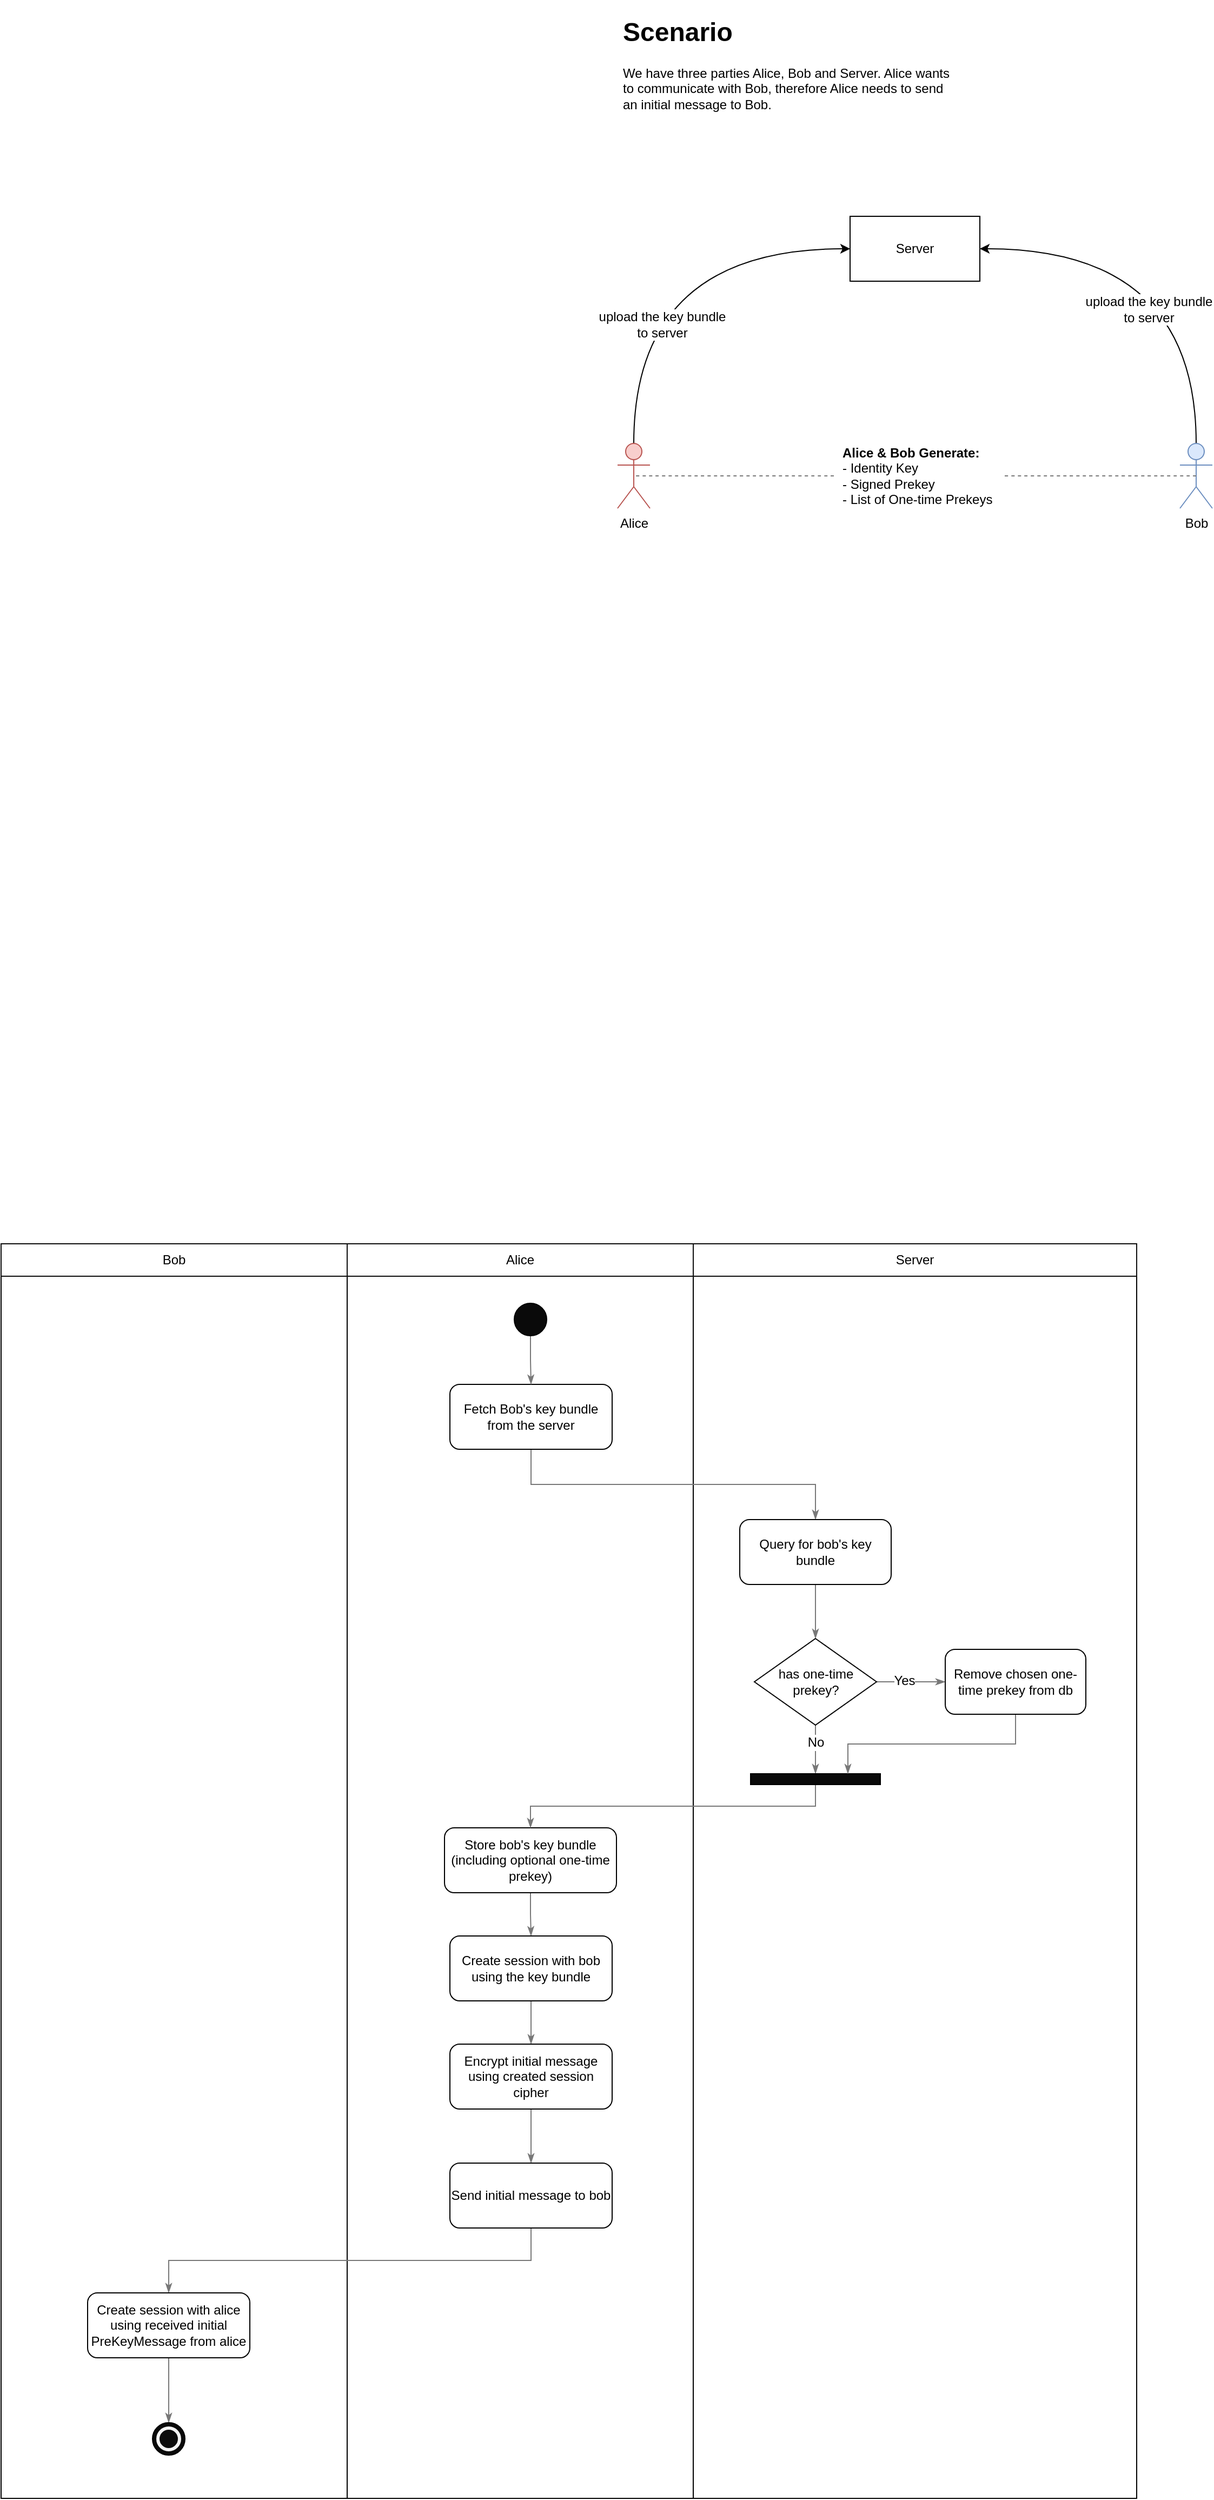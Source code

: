 <mxfile version="10.7.2" type="device"><diagram id="fbqxomgDLdimkCgOjdhZ" name="Page-1"><mxGraphModel dx="2200" dy="897" grid="1" gridSize="10" guides="1" tooltips="1" connect="1" arrows="1" fold="1" page="0" pageScale="1" pageWidth="850" pageHeight="1100" math="0" shadow="0"><root><mxCell id="0"/><mxCell id="1" parent="0"/><mxCell id="95SA8UmWs8ql3NPzZyPD-33" value="" style="rounded=0;whiteSpace=wrap;html=1;align=center;" vertex="1" parent="1"><mxGeometry x="-420" y="1270" width="320" height="1160" as="geometry"/></mxCell><mxCell id="95SA8UmWs8ql3NPzZyPD-15" value="" style="rounded=0;whiteSpace=wrap;html=1;align=center;" vertex="1" parent="1"><mxGeometry x="-100" y="1270" width="320" height="1160" as="geometry"/></mxCell><mxCell id="95SA8UmWs8ql3NPzZyPD-17" value="" style="rounded=0;whiteSpace=wrap;html=1;align=center;" vertex="1" parent="1"><mxGeometry x="220" y="1270" width="410" height="1160" as="geometry"/></mxCell><mxCell id="CGlP-pAuLuDvrcz3xyJS-3" value="Server" style="rounded=0;whiteSpace=wrap;html=1;" parent="1" vertex="1"><mxGeometry x="365" y="320" width="120" height="60" as="geometry"/></mxCell><mxCell id="95SA8UmWs8ql3NPzZyPD-2" style="edgeStyle=orthogonalEdgeStyle;rounded=0;orthogonalLoop=1;jettySize=auto;html=1;exitX=0.5;exitY=0;exitDx=0;exitDy=0;exitPerimeter=0;entryX=0;entryY=0.5;entryDx=0;entryDy=0;curved=1;" edge="1" parent="1" source="CGlP-pAuLuDvrcz3xyJS-4" target="CGlP-pAuLuDvrcz3xyJS-3"><mxGeometry relative="1" as="geometry"/></mxCell><mxCell id="95SA8UmWs8ql3NPzZyPD-4" value="upload the key bundle&lt;br&gt;to server&lt;br&gt;" style="text;html=1;resizable=0;points=[];align=center;verticalAlign=middle;labelBackgroundColor=#ffffff;" vertex="1" connectable="0" parent="95SA8UmWs8ql3NPzZyPD-2"><mxGeometry x="-0.421" y="-26" relative="1" as="geometry"><mxPoint as="offset"/></mxGeometry></mxCell><mxCell id="CGlP-pAuLuDvrcz3xyJS-4" value="Alice" style="shape=umlActor;verticalLabelPosition=bottom;labelBackgroundColor=#ffffff;verticalAlign=top;html=1;outlineConnect=0;fillColor=#f8cecc;strokeColor=#b85450;" parent="1" vertex="1"><mxGeometry x="150" y="530" width="30" height="60" as="geometry"/></mxCell><mxCell id="95SA8UmWs8ql3NPzZyPD-3" style="edgeStyle=orthogonalEdgeStyle;curved=1;rounded=0;orthogonalLoop=1;jettySize=auto;html=1;exitX=0.5;exitY=0;exitDx=0;exitDy=0;exitPerimeter=0;entryX=1;entryY=0.5;entryDx=0;entryDy=0;" edge="1" parent="1" source="CGlP-pAuLuDvrcz3xyJS-8" target="CGlP-pAuLuDvrcz3xyJS-3"><mxGeometry relative="1" as="geometry"/></mxCell><mxCell id="95SA8UmWs8ql3NPzZyPD-5" value="upload the key bundle&lt;br&gt;to server&lt;br&gt;" style="text;html=1;resizable=0;points=[];align=center;verticalAlign=middle;labelBackgroundColor=#ffffff;" vertex="1" connectable="0" parent="95SA8UmWs8ql3NPzZyPD-3"><mxGeometry x="-0.347" y="44" relative="1" as="geometry"><mxPoint as="offset"/></mxGeometry></mxCell><mxCell id="CGlP-pAuLuDvrcz3xyJS-8" value="Bob" style="shape=umlActor;verticalLabelPosition=bottom;labelBackgroundColor=#ffffff;verticalAlign=top;html=1;outlineConnect=0;fillColor=#dae8fc;strokeColor=#6c8ebf;" parent="1" vertex="1"><mxGeometry x="670" y="530" width="30" height="60" as="geometry"/></mxCell><mxCell id="CGlP-pAuLuDvrcz3xyJS-10" value="&lt;h1&gt;Scenario&lt;/h1&gt;&lt;p&gt;We have three parties Alice, Bob and Server. Alice wants to communicate with Bob, therefore Alice needs to send an initial message to Bob.&lt;/p&gt;" style="text;html=1;strokeColor=none;fillColor=none;spacing=5;spacingTop=-20;whiteSpace=wrap;overflow=hidden;rounded=0;" parent="1" vertex="1"><mxGeometry x="150" y="130" width="310" height="100" as="geometry"/></mxCell><mxCell id="95SA8UmWs8ql3NPzZyPD-6" style="edgeStyle=orthogonalEdgeStyle;curved=1;rounded=0;orthogonalLoop=1;jettySize=auto;html=1;exitX=0;exitY=0.5;exitDx=0;exitDy=0;entryX=0.5;entryY=0.5;entryDx=0;entryDy=0;entryPerimeter=0;dashed=1;endArrow=none;endFill=0;strokeColor=#787878;" edge="1" parent="1" source="95SA8UmWs8ql3NPzZyPD-1" target="CGlP-pAuLuDvrcz3xyJS-4"><mxGeometry relative="1" as="geometry"/></mxCell><mxCell id="95SA8UmWs8ql3NPzZyPD-1" value="&lt;b&gt;Alice &amp;amp; Bob Generate:&lt;/b&gt;&lt;br&gt;- Identity Key&lt;br&gt;- Signed Prekey&lt;br&gt;- List of One-time Prekeys&lt;br&gt;" style="text;html=1;strokeColor=none;fillColor=none;align=left;verticalAlign=top;whiteSpace=wrap;rounded=0;spacingLeft=6;" vertex="1" parent="1"><mxGeometry x="350" y="525" width="158" height="70" as="geometry"/></mxCell><mxCell id="95SA8UmWs8ql3NPzZyPD-7" style="edgeStyle=orthogonalEdgeStyle;curved=1;rounded=0;orthogonalLoop=1;jettySize=auto;html=1;exitX=0.5;exitY=0.5;exitDx=0;exitDy=0;entryX=1;entryY=0.5;entryDx=0;entryDy=0;dashed=1;endArrow=none;endFill=0;strokeColor=#787878;exitPerimeter=0;" edge="1" parent="1" source="CGlP-pAuLuDvrcz3xyJS-8" target="95SA8UmWs8ql3NPzZyPD-1"><mxGeometry relative="1" as="geometry"><mxPoint x="360" y="570" as="sourcePoint"/><mxPoint x="175" y="570" as="targetPoint"/></mxGeometry></mxCell><mxCell id="95SA8UmWs8ql3NPzZyPD-21" style="edgeStyle=orthogonalEdgeStyle;rounded=0;orthogonalLoop=1;jettySize=auto;html=1;exitX=0.5;exitY=1;exitDx=0;exitDy=0;entryX=0.5;entryY=0;entryDx=0;entryDy=0;endArrow=classicThin;endFill=1;strokeColor=#787878;" edge="1" parent="1" source="95SA8UmWs8ql3NPzZyPD-16" target="95SA8UmWs8ql3NPzZyPD-18"><mxGeometry relative="1" as="geometry"/></mxCell><mxCell id="95SA8UmWs8ql3NPzZyPD-16" value="&lt;span&gt;Fetch Bob's key bundle from the server&lt;/span&gt;" style="rounded=1;whiteSpace=wrap;html=1;align=center;" vertex="1" parent="1"><mxGeometry x="-5" y="1400" width="150" height="60" as="geometry"/></mxCell><mxCell id="95SA8UmWs8ql3NPzZyPD-20" style="edgeStyle=orthogonalEdgeStyle;curved=1;rounded=0;orthogonalLoop=1;jettySize=auto;html=1;exitX=0.5;exitY=1;exitDx=0;exitDy=0;entryX=0.5;entryY=0;entryDx=0;entryDy=0;endArrow=classicThin;endFill=1;strokeColor=#787878;" edge="1" parent="1" source="95SA8UmWs8ql3NPzZyPD-18" target="95SA8UmWs8ql3NPzZyPD-19"><mxGeometry relative="1" as="geometry"/></mxCell><mxCell id="95SA8UmWs8ql3NPzZyPD-18" value="&lt;span&gt;Query for bob's key bundle&lt;/span&gt;" style="rounded=1;whiteSpace=wrap;html=1;align=center;" vertex="1" parent="1"><mxGeometry x="263" y="1525" width="140" height="60" as="geometry"/></mxCell><mxCell id="95SA8UmWs8ql3NPzZyPD-24" style="edgeStyle=orthogonalEdgeStyle;rounded=0;orthogonalLoop=1;jettySize=auto;html=1;exitX=0.5;exitY=1;exitDx=0;exitDy=0;entryX=0.5;entryY=0;entryDx=0;entryDy=0;endArrow=classicThin;endFill=1;strokeColor=#787878;" edge="1" parent="1" source="95SA8UmWs8ql3NPzZyPD-19" target="95SA8UmWs8ql3NPzZyPD-23"><mxGeometry relative="1" as="geometry"/></mxCell><mxCell id="95SA8UmWs8ql3NPzZyPD-25" value="No" style="text;html=1;resizable=0;points=[];align=center;verticalAlign=middle;labelBackgroundColor=#ffffff;" vertex="1" connectable="0" parent="95SA8UmWs8ql3NPzZyPD-24"><mxGeometry x="-0.305" relative="1" as="geometry"><mxPoint as="offset"/></mxGeometry></mxCell><mxCell id="95SA8UmWs8ql3NPzZyPD-28" style="edgeStyle=orthogonalEdgeStyle;rounded=0;orthogonalLoop=1;jettySize=auto;html=1;exitX=1;exitY=0.5;exitDx=0;exitDy=0;entryX=0;entryY=0.5;entryDx=0;entryDy=0;endArrow=classicThin;endFill=1;strokeColor=#787878;" edge="1" parent="1" source="95SA8UmWs8ql3NPzZyPD-19" target="95SA8UmWs8ql3NPzZyPD-27"><mxGeometry relative="1" as="geometry"/></mxCell><mxCell id="95SA8UmWs8ql3NPzZyPD-29" value="Yes" style="text;html=1;resizable=0;points=[];align=center;verticalAlign=middle;labelBackgroundColor=#ffffff;" vertex="1" connectable="0" parent="95SA8UmWs8ql3NPzZyPD-28"><mxGeometry x="-0.195" y="1" relative="1" as="geometry"><mxPoint as="offset"/></mxGeometry></mxCell><mxCell id="95SA8UmWs8ql3NPzZyPD-19" value="has one-time prekey?" style="rhombus;whiteSpace=wrap;html=1;align=center;" vertex="1" parent="1"><mxGeometry x="276.5" y="1635" width="113" height="80" as="geometry"/></mxCell><mxCell id="95SA8UmWs8ql3NPzZyPD-32" style="edgeStyle=orthogonalEdgeStyle;rounded=0;orthogonalLoop=1;jettySize=auto;html=1;exitX=0.5;exitY=1;exitDx=0;exitDy=0;entryX=0.5;entryY=0;entryDx=0;entryDy=0;endArrow=classicThin;endFill=1;strokeColor=#787878;" edge="1" parent="1" source="95SA8UmWs8ql3NPzZyPD-22" target="95SA8UmWs8ql3NPzZyPD-31"><mxGeometry relative="1" as="geometry"/></mxCell><mxCell id="95SA8UmWs8ql3NPzZyPD-22" value="&lt;span&gt;Store bob's key bundle (including optional one-time prekey)&lt;/span&gt;" style="rounded=1;whiteSpace=wrap;html=1;align=center;" vertex="1" parent="1"><mxGeometry x="-10" y="1810" width="159" height="60" as="geometry"/></mxCell><mxCell id="95SA8UmWs8ql3NPzZyPD-26" style="edgeStyle=orthogonalEdgeStyle;rounded=0;orthogonalLoop=1;jettySize=auto;html=1;exitX=0.5;exitY=1;exitDx=0;exitDy=0;entryX=0.5;entryY=0;entryDx=0;entryDy=0;endArrow=classicThin;endFill=1;strokeColor=#787878;" edge="1" parent="1" source="95SA8UmWs8ql3NPzZyPD-23" target="95SA8UmWs8ql3NPzZyPD-22"><mxGeometry relative="1" as="geometry"/></mxCell><mxCell id="95SA8UmWs8ql3NPzZyPD-23" value="" style="rounded=0;whiteSpace=wrap;html=1;align=center;labelBackgroundColor=none;fillColor=#0A0A0A;" vertex="1" parent="1"><mxGeometry x="273" y="1760" width="120" height="10" as="geometry"/></mxCell><mxCell id="95SA8UmWs8ql3NPzZyPD-30" style="edgeStyle=orthogonalEdgeStyle;rounded=0;orthogonalLoop=1;jettySize=auto;html=1;exitX=0.5;exitY=1;exitDx=0;exitDy=0;entryX=0.75;entryY=0;entryDx=0;entryDy=0;endArrow=classicThin;endFill=1;strokeColor=#787878;" edge="1" parent="1" source="95SA8UmWs8ql3NPzZyPD-27" target="95SA8UmWs8ql3NPzZyPD-23"><mxGeometry relative="1" as="geometry"/></mxCell><mxCell id="95SA8UmWs8ql3NPzZyPD-27" value="Remove chosen one-time prekey from db" style="rounded=1;whiteSpace=wrap;html=1;align=center;" vertex="1" parent="1"><mxGeometry x="453" y="1645" width="130" height="60" as="geometry"/></mxCell><mxCell id="95SA8UmWs8ql3NPzZyPD-36" style="edgeStyle=orthogonalEdgeStyle;rounded=0;orthogonalLoop=1;jettySize=auto;html=1;exitX=0.5;exitY=1;exitDx=0;exitDy=0;entryX=0.5;entryY=0;entryDx=0;entryDy=0;endArrow=classicThin;endFill=1;strokeColor=#787878;" edge="1" parent="1" source="95SA8UmWs8ql3NPzZyPD-31" target="95SA8UmWs8ql3NPzZyPD-35"><mxGeometry relative="1" as="geometry"/></mxCell><mxCell id="95SA8UmWs8ql3NPzZyPD-31" value="&lt;span&gt;Create session with bob using the key bundle&lt;/span&gt;" style="rounded=1;whiteSpace=wrap;html=1;align=center;" vertex="1" parent="1"><mxGeometry x="-5" y="1910" width="150" height="60" as="geometry"/></mxCell><mxCell id="95SA8UmWs8ql3NPzZyPD-38" style="edgeStyle=orthogonalEdgeStyle;rounded=0;orthogonalLoop=1;jettySize=auto;html=1;exitX=0.5;exitY=1;exitDx=0;exitDy=0;entryX=0.5;entryY=0;entryDx=0;entryDy=0;endArrow=classicThin;endFill=1;strokeColor=#787878;" edge="1" parent="1" source="95SA8UmWs8ql3NPzZyPD-35" target="95SA8UmWs8ql3NPzZyPD-37"><mxGeometry relative="1" as="geometry"/></mxCell><mxCell id="95SA8UmWs8ql3NPzZyPD-35" value="&lt;span&gt;Encrypt initial message using created session cipher&lt;/span&gt;" style="rounded=1;whiteSpace=wrap;html=1;align=center;" vertex="1" parent="1"><mxGeometry x="-5" y="2010" width="150" height="60" as="geometry"/></mxCell><mxCell id="95SA8UmWs8ql3NPzZyPD-40" style="edgeStyle=orthogonalEdgeStyle;rounded=0;orthogonalLoop=1;jettySize=auto;html=1;exitX=0.5;exitY=1;exitDx=0;exitDy=0;entryX=0.5;entryY=0;entryDx=0;entryDy=0;endArrow=classicThin;endFill=1;strokeColor=#787878;" edge="1" parent="1" source="95SA8UmWs8ql3NPzZyPD-37" target="95SA8UmWs8ql3NPzZyPD-39"><mxGeometry relative="1" as="geometry"/></mxCell><mxCell id="95SA8UmWs8ql3NPzZyPD-37" value="&lt;span&gt;Send initial message to bob&lt;/span&gt;" style="rounded=1;whiteSpace=wrap;html=1;align=center;" vertex="1" parent="1"><mxGeometry x="-5" y="2120" width="150" height="60" as="geometry"/></mxCell><mxCell id="95SA8UmWs8ql3NPzZyPD-45" style="edgeStyle=orthogonalEdgeStyle;rounded=0;orthogonalLoop=1;jettySize=auto;html=1;exitX=0.5;exitY=1;exitDx=0;exitDy=0;entryX=0.5;entryY=0;entryDx=0;entryDy=0;endArrow=classicThin;endFill=1;strokeColor=#787878;" edge="1" parent="1" source="95SA8UmWs8ql3NPzZyPD-39" target="95SA8UmWs8ql3NPzZyPD-44"><mxGeometry relative="1" as="geometry"/></mxCell><mxCell id="95SA8UmWs8ql3NPzZyPD-39" value="&lt;span&gt;Create session with alice using received initial PreKeyMessage from alice&lt;/span&gt;" style="rounded=1;whiteSpace=wrap;html=1;align=center;" vertex="1" parent="1"><mxGeometry x="-340" y="2240" width="150" height="60" as="geometry"/></mxCell><mxCell id="95SA8UmWs8ql3NPzZyPD-43" style="edgeStyle=orthogonalEdgeStyle;rounded=0;orthogonalLoop=1;jettySize=auto;html=1;exitX=0.5;exitY=1;exitDx=0;exitDy=0;entryX=0.5;entryY=0;entryDx=0;entryDy=0;endArrow=classicThin;endFill=1;strokeColor=#787878;" edge="1" parent="1" source="95SA8UmWs8ql3NPzZyPD-42" target="95SA8UmWs8ql3NPzZyPD-16"><mxGeometry relative="1" as="geometry"/></mxCell><mxCell id="95SA8UmWs8ql3NPzZyPD-42" value="" style="ellipse;whiteSpace=wrap;html=1;aspect=fixed;labelBackgroundColor=none;fillColor=#0A0A0A;align=center;" vertex="1" parent="1"><mxGeometry x="54.5" y="1325" width="30" height="30" as="geometry"/></mxCell><mxCell id="95SA8UmWs8ql3NPzZyPD-47" value="" style="group" vertex="1" connectable="0" parent="1"><mxGeometry x="-280" y="2360" width="30" height="30" as="geometry"/></mxCell><mxCell id="95SA8UmWs8ql3NPzZyPD-44" value="" style="ellipse;whiteSpace=wrap;html=1;aspect=fixed;labelBackgroundColor=none;fillColor=#0A0A0A;align=center;" vertex="1" parent="95SA8UmWs8ql3NPzZyPD-47"><mxGeometry width="30" height="30" as="geometry"/></mxCell><mxCell id="95SA8UmWs8ql3NPzZyPD-46" value="" style="ellipse;whiteSpace=wrap;html=1;aspect=fixed;labelBackgroundColor=none;fillColor=#0D0D0D;align=center;strokeColor=#F5F5F5;strokeWidth=3;" vertex="1" parent="95SA8UmWs8ql3NPzZyPD-47"><mxGeometry x="5" y="5" width="20" height="20" as="geometry"/></mxCell><mxCell id="95SA8UmWs8ql3NPzZyPD-48" value="Bob" style="rounded=0;whiteSpace=wrap;html=1;labelBackgroundColor=none;strokeColor=#0D0D0D;strokeWidth=1;fillColor=none;align=center;" vertex="1" parent="1"><mxGeometry x="-420" y="1270" width="320" height="30" as="geometry"/></mxCell><mxCell id="95SA8UmWs8ql3NPzZyPD-49" value="Alice" style="rounded=0;whiteSpace=wrap;html=1;labelBackgroundColor=none;strokeColor=#0D0D0D;strokeWidth=1;fillColor=none;align=center;" vertex="1" parent="1"><mxGeometry x="-100" y="1270" width="320" height="30" as="geometry"/></mxCell><mxCell id="95SA8UmWs8ql3NPzZyPD-50" value="Server" style="rounded=0;whiteSpace=wrap;html=1;labelBackgroundColor=none;strokeColor=#0D0D0D;strokeWidth=1;fillColor=none;align=center;" vertex="1" parent="1"><mxGeometry x="220" y="1270" width="410" height="30" as="geometry"/></mxCell></root></mxGraphModel></diagram></mxfile>